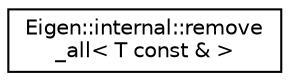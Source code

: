 digraph "Graphical Class Hierarchy"
{
  edge [fontname="Helvetica",fontsize="10",labelfontname="Helvetica",labelfontsize="10"];
  node [fontname="Helvetica",fontsize="10",shape=record];
  rankdir="LR";
  Node1 [label="Eigen::internal::remove\l_all\< T const & \>",height=0.2,width=0.4,color="black", fillcolor="white", style="filled",URL="$struct_eigen_1_1internal_1_1remove__all_3_01_t_01const_01_6_01_4.html"];
}
